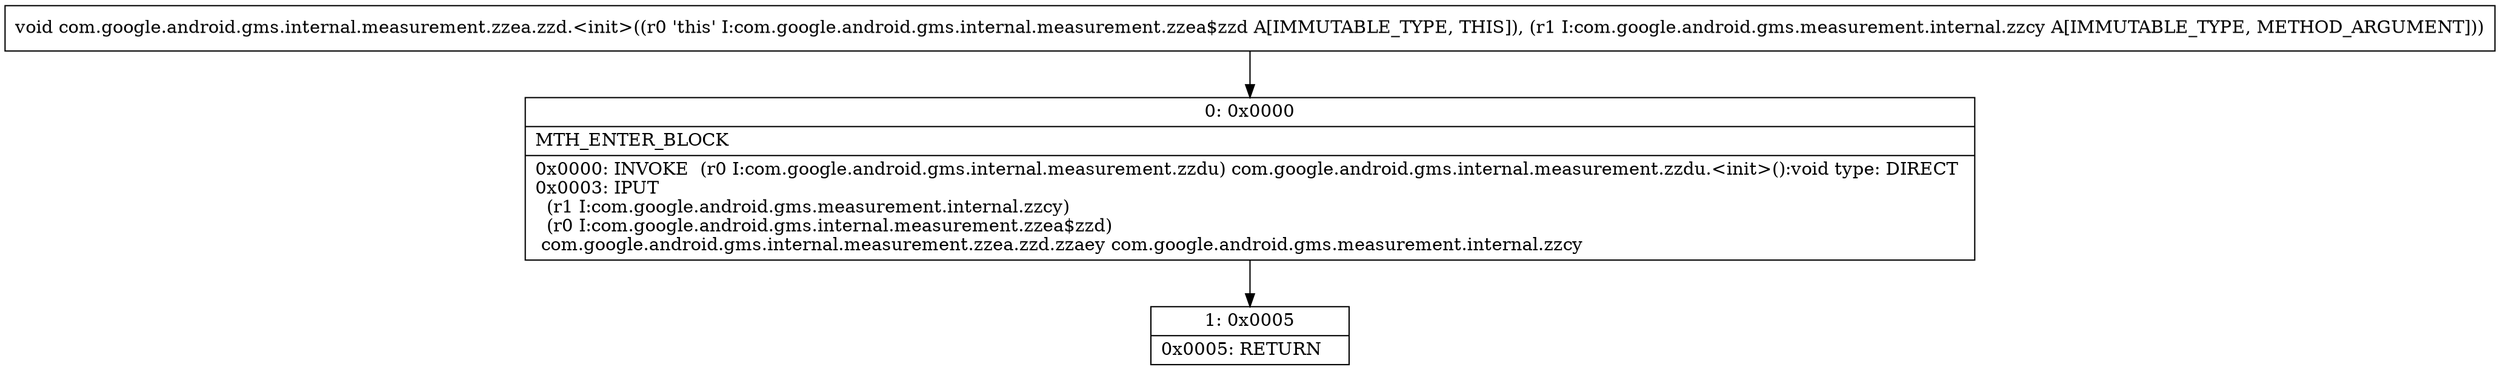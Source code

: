 digraph "CFG forcom.google.android.gms.internal.measurement.zzea.zzd.\<init\>(Lcom\/google\/android\/gms\/measurement\/internal\/zzcy;)V" {
Node_0 [shape=record,label="{0\:\ 0x0000|MTH_ENTER_BLOCK\l|0x0000: INVOKE  (r0 I:com.google.android.gms.internal.measurement.zzdu) com.google.android.gms.internal.measurement.zzdu.\<init\>():void type: DIRECT \l0x0003: IPUT  \l  (r1 I:com.google.android.gms.measurement.internal.zzcy)\l  (r0 I:com.google.android.gms.internal.measurement.zzea$zzd)\l com.google.android.gms.internal.measurement.zzea.zzd.zzaey com.google.android.gms.measurement.internal.zzcy \l}"];
Node_1 [shape=record,label="{1\:\ 0x0005|0x0005: RETURN   \l}"];
MethodNode[shape=record,label="{void com.google.android.gms.internal.measurement.zzea.zzd.\<init\>((r0 'this' I:com.google.android.gms.internal.measurement.zzea$zzd A[IMMUTABLE_TYPE, THIS]), (r1 I:com.google.android.gms.measurement.internal.zzcy A[IMMUTABLE_TYPE, METHOD_ARGUMENT])) }"];
MethodNode -> Node_0;
Node_0 -> Node_1;
}

